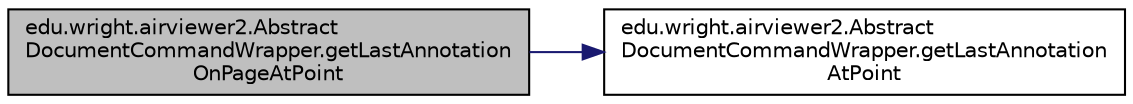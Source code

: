digraph "edu.wright.airviewer2.AbstractDocumentCommandWrapper.getLastAnnotationOnPageAtPoint"
{
 // LATEX_PDF_SIZE
  edge [fontname="Helvetica",fontsize="10",labelfontname="Helvetica",labelfontsize="10"];
  node [fontname="Helvetica",fontsize="10",shape=record];
  rankdir="LR";
  Node0 [label="edu.wright.airviewer2.Abstract\lDocumentCommandWrapper.getLastAnnotation\lOnPageAtPoint",height=0.2,width=0.4,color="black", fillcolor="grey75", style="filled", fontcolor="black",tooltip=" "];
  Node0 -> Node1 [color="midnightblue",fontsize="10",style="solid",fontname="Helvetica"];
  Node1 [label="edu.wright.airviewer2.Abstract\lDocumentCommandWrapper.getLastAnnotation\lAtPoint",height=0.2,width=0.4,color="black", fillcolor="white", style="filled",URL="$classedu_1_1wright_1_1airviewer2_1_1_abstract_document_command_wrapper_a91980c91a5918399b05b56139367103c.html#a91980c91a5918399b05b56139367103c",tooltip=" "];
}
